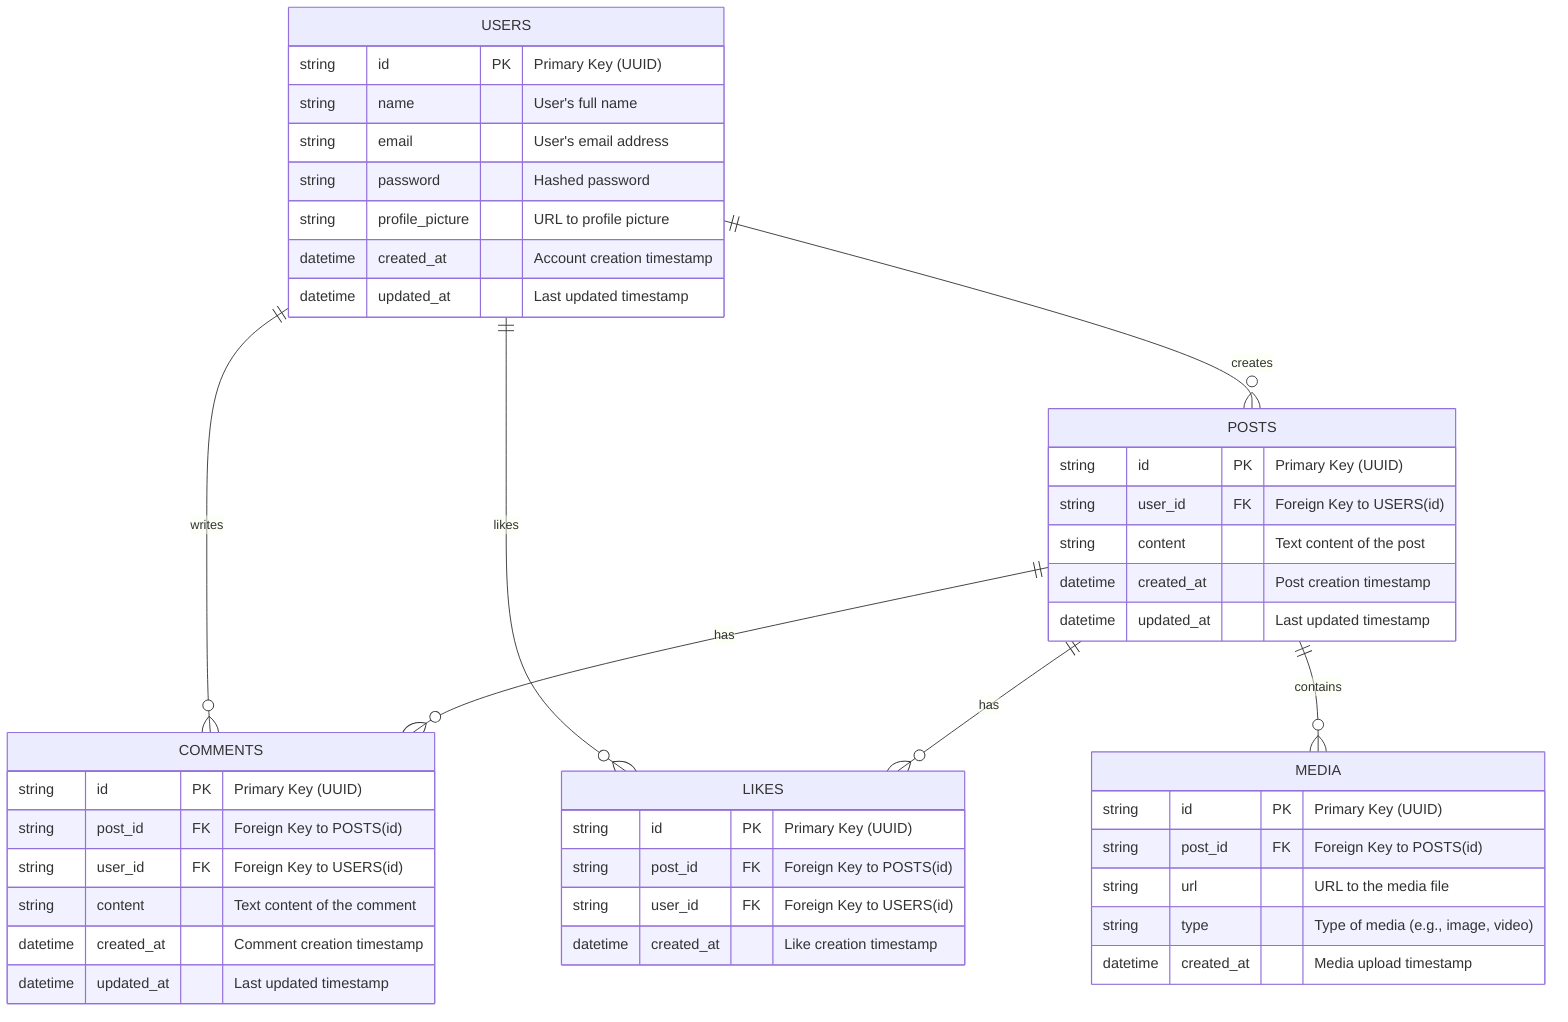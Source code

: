 erDiagram
    USERS {
        string id PK "Primary Key (UUID)"
        string name "User's full name"
        string email "User's email address"
        string password "Hashed password"
        string profile_picture "URL to profile picture"
        datetime created_at "Account creation timestamp"
        datetime updated_at "Last updated timestamp"
    }

    POSTS {
        string id PK "Primary Key (UUID)"
        string user_id FK "Foreign Key to USERS(id)"
        string content "Text content of the post"
        datetime created_at "Post creation timestamp"
        datetime updated_at "Last updated timestamp"
    }

    COMMENTS {
        string id PK "Primary Key (UUID)"
        string post_id FK "Foreign Key to POSTS(id)"
        string user_id FK "Foreign Key to USERS(id)"
        string content "Text content of the comment"
        datetime created_at "Comment creation timestamp"
        datetime updated_at "Last updated timestamp"
    }

    LIKES {
        string id PK "Primary Key (UUID)"
        string post_id FK "Foreign Key to POSTS(id)"
        string user_id FK "Foreign Key to USERS(id)"
        datetime created_at "Like creation timestamp"
    }

    MEDIA {
        string id PK "Primary Key (UUID)"
        string post_id FK "Foreign Key to POSTS(id)"
        string url "URL to the media file"
        string type "Type of media (e.g., image, video)"
        datetime created_at "Media upload timestamp"
    }

    %% Relationships
    USERS ||--o{ POSTS : "creates"
    USERS ||--o{ COMMENTS : "writes"
    USERS ||--o{ LIKES : "likes"
    POSTS ||--o{ COMMENTS : "has"
    POSTS ||--o{ LIKES : "has"
    POSTS ||--o{ MEDIA : "contains"
